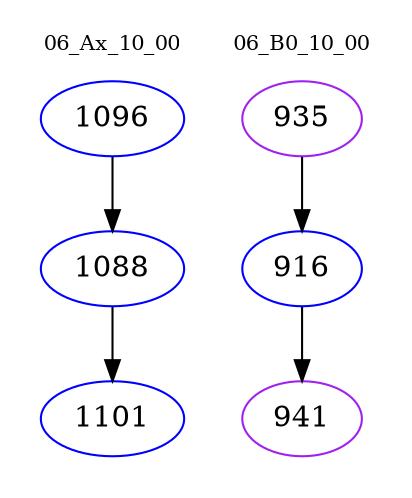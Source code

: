 digraph{
subgraph cluster_0 {
color = white
label = "06_Ax_10_00";
fontsize=10;
T0_1096 [label="1096", color="blue"]
T0_1096 -> T0_1088 [color="black"]
T0_1088 [label="1088", color="blue"]
T0_1088 -> T0_1101 [color="black"]
T0_1101 [label="1101", color="blue"]
}
subgraph cluster_1 {
color = white
label = "06_B0_10_00";
fontsize=10;
T1_935 [label="935", color="purple"]
T1_935 -> T1_916 [color="black"]
T1_916 [label="916", color="blue"]
T1_916 -> T1_941 [color="black"]
T1_941 [label="941", color="purple"]
}
}
